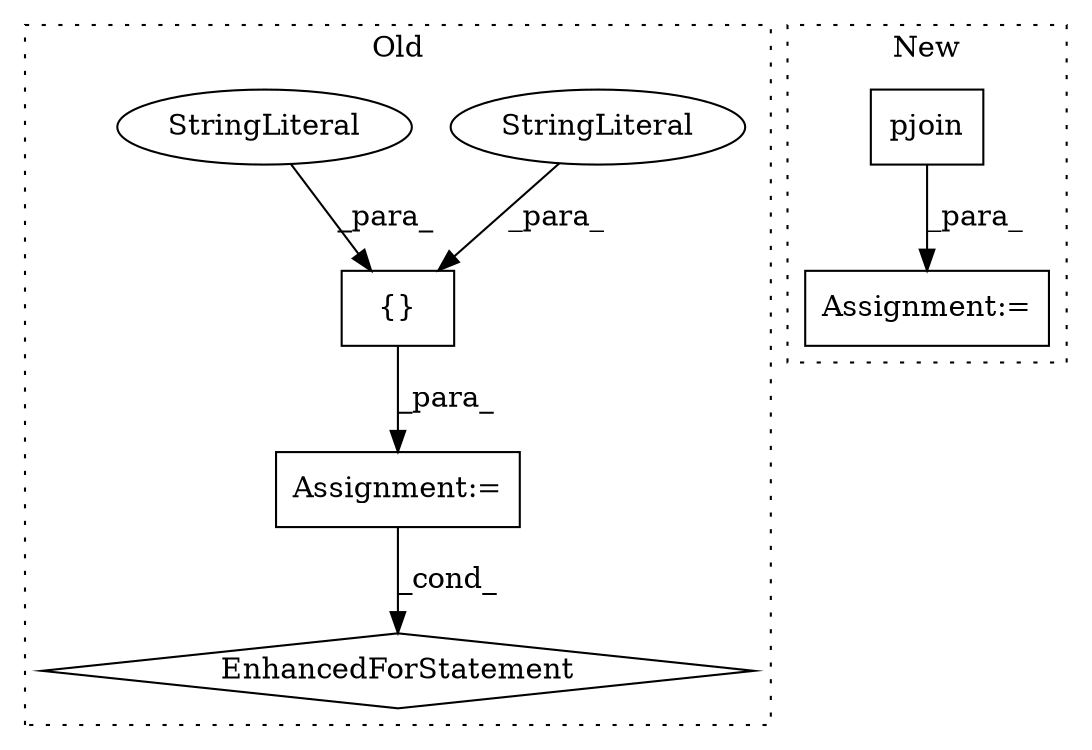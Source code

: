 digraph G {
subgraph cluster0 {
1 [label="EnhancedForStatement" a="70" s="6738,7032" l="53,2" shape="diamond"];
3 [label="{}" a="4" s="6818,7031" l="1,1" shape="box"];
4 [label="StringLiteral" a="45" s="6954" l="25" shape="ellipse"];
5 [label="StringLiteral" a="45" s="6819" l="11" shape="ellipse"];
7 [label="Assignment:=" a="7" s="6738,7032" l="53,2" shape="box"];
label = "Old";
style="dotted";
}
subgraph cluster1 {
2 [label="pjoin" a="32" s="6993,7025" l="6,1" shape="box"];
6 [label="Assignment:=" a="7" s="7758" l="1" shape="box"];
label = "New";
style="dotted";
}
2 -> 6 [label="_para_"];
3 -> 7 [label="_para_"];
4 -> 3 [label="_para_"];
5 -> 3 [label="_para_"];
7 -> 1 [label="_cond_"];
}